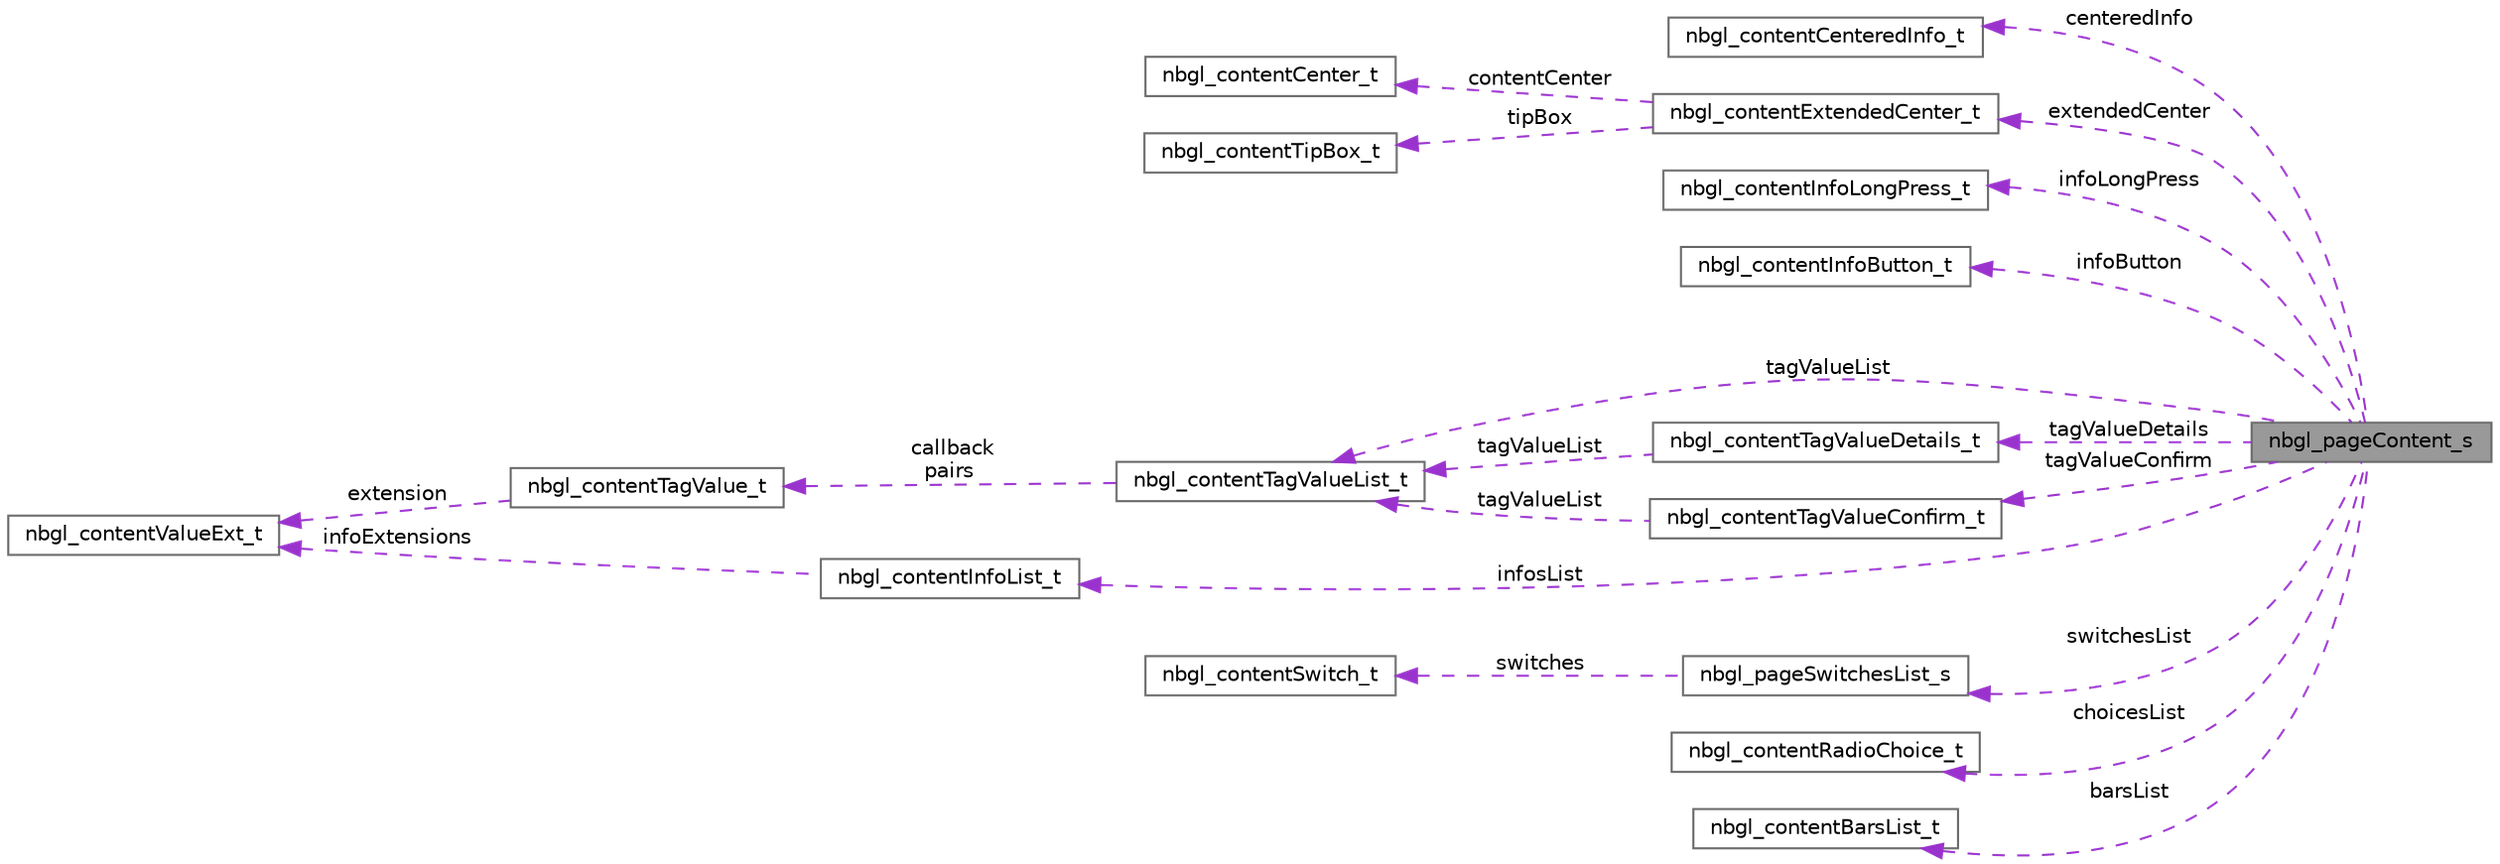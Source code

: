digraph "nbgl_pageContent_s"
{
 // LATEX_PDF_SIZE
  bgcolor="transparent";
  edge [fontname=Helvetica,fontsize=10,labelfontname=Helvetica,labelfontsize=10];
  node [fontname=Helvetica,fontsize=10,shape=box,height=0.2,width=0.4];
  rankdir="LR";
  Node1 [label="nbgl_pageContent_s",height=0.2,width=0.4,color="gray40", fillcolor="grey60", style="filled", fontcolor="black",tooltip="This structure contains data to build a page in multi-pages mode (nbgl_pageDrawGenericContent)"];
  Node2 -> Node1 [dir="back",color="darkorchid3",style="dashed",label=" centeredInfo" ];
  Node2 [label="nbgl_contentCenteredInfo_t",height=0.2,width=0.4,color="gray40", fillcolor="white", style="filled",URL="$structnbgl__contentCenteredInfo__t.html",tooltip="This structure contains info to build a centered (vertically and horizontally) area,..."];
  Node3 -> Node1 [dir="back",color="darkorchid3",style="dashed",label=" extendedCenter" ];
  Node3 [label="nbgl_contentExtendedCenter_t",height=0.2,width=0.4,color="gray40", fillcolor="white", style="filled",URL="$structnbgl__contentExtendedCenter__t.html",tooltip="This structure contains data to build a EXTENDED_CENTER content."];
  Node4 -> Node3 [dir="back",color="darkorchid3",style="dashed",label=" contentCenter" ];
  Node4 [label="nbgl_contentCenter_t",height=0.2,width=0.4,color="gray40", fillcolor="white", style="filled",URL="$structnbgl__contentCenter__t.html",tooltip="This structure contains info to build a centered (vertically and horizontally) area,..."];
  Node5 -> Node3 [dir="back",color="darkorchid3",style="dashed",label=" tipBox" ];
  Node5 [label="nbgl_contentTipBox_t",height=0.2,width=0.4,color="gray40", fillcolor="white", style="filled",URL="$structnbgl__contentTipBox__t.html",tooltip="This structure contains data to build a tip-box, on top of a footer, on bottom of a content center."];
  Node6 -> Node1 [dir="back",color="darkorchid3",style="dashed",label=" infoLongPress" ];
  Node6 [label="nbgl_contentInfoLongPress_t",height=0.2,width=0.4,color="gray40", fillcolor="white", style="filled",URL="$structnbgl__contentInfoLongPress__t.html",tooltip="This structure contains data to build a centered info + long press button content."];
  Node7 -> Node1 [dir="back",color="darkorchid3",style="dashed",label=" infoButton" ];
  Node7 [label="nbgl_contentInfoButton_t",height=0.2,width=0.4,color="gray40", fillcolor="white", style="filled",URL="$structnbgl__contentInfoButton__t.html",tooltip="This structure contains data to build a centered info + simple black button content."];
  Node8 -> Node1 [dir="back",color="darkorchid3",style="dashed",label=" tagValueList" ];
  Node8 [label="nbgl_contentTagValueList_t",height=0.2,width=0.4,color="gray40", fillcolor="white", style="filled",URL="$structnbgl__contentTagValueList__t.html",tooltip="This structure contains a list of [tag,value] pairs."];
  Node9 -> Node8 [dir="back",color="darkorchid3",style="dashed",label=" callback\npairs" ];
  Node9 [label="nbgl_contentTagValue_t",height=0.2,width=0.4,color="gray40", fillcolor="white", style="filled",URL="$structnbgl__contentTagValue__t.html",tooltip="This structure contains a [tag,value] pair."];
  Node10 -> Node9 [dir="back",color="darkorchid3",style="dashed",label=" extension" ];
  Node10 [label="nbgl_contentValueExt_t",height=0.2,width=0.4,color="gray40", fillcolor="white", style="filled",URL="$structnbgl__contentValueExt__t.html",tooltip="This structure contains additions to a tag/value pair, to be able to build a screen to display these ..."];
  Node11 -> Node1 [dir="back",color="darkorchid3",style="dashed",label=" tagValueDetails" ];
  Node11 [label="nbgl_contentTagValueDetails_t",height=0.2,width=0.4,color="gray40", fillcolor="white", style="filled",URL="$structnbgl__contentTagValueDetails__t.html",tooltip="This structure contains a [item,value] pair and info about \"details\" button."];
  Node8 -> Node11 [dir="back",color="darkorchid3",style="dashed",label=" tagValueList" ];
  Node12 -> Node1 [dir="back",color="darkorchid3",style="dashed",label=" tagValueConfirm" ];
  Node12 [label="nbgl_contentTagValueConfirm_t",height=0.2,width=0.4,color="gray40", fillcolor="white", style="filled",URL="$structnbgl__contentTagValueConfirm__t.html",tooltip="This structure contains [item,value] pair(s) and info about a potential \"details\" button,..."];
  Node8 -> Node12 [dir="back",color="darkorchid3",style="dashed",label=" tagValueList" ];
  Node13 -> Node1 [dir="back",color="darkorchid3",style="dashed",label=" switchesList" ];
  Node13 [label="nbgl_pageSwitchesList_s",height=0.2,width=0.4,color="gray40", fillcolor="white", style="filled",URL="$structnbgl__pageSwitchesList__s.html",tooltip="This structure contains data to build a SWITCHES_LIST content."];
  Node14 -> Node13 [dir="back",color="darkorchid3",style="dashed",label=" switches" ];
  Node14 [label="nbgl_contentSwitch_t",height=0.2,width=0.4,color="gray40", fillcolor="white", style="filled",URL="$structnbgl__contentSwitch__t.html",tooltip="This structure contains info to build a switch (on the right) with a description (on the left),..."];
  Node15 -> Node1 [dir="back",color="darkorchid3",style="dashed",label=" infosList" ];
  Node15 [label="nbgl_contentInfoList_t",height=0.2,width=0.4,color="gray40", fillcolor="white", style="filled",URL="$structnbgl__contentInfoList__t.html",tooltip="This structure contains data to build a INFOS_LIST content."];
  Node10 -> Node15 [dir="back",color="darkorchid3",style="dashed",label=" infoExtensions" ];
  Node16 -> Node1 [dir="back",color="darkorchid3",style="dashed",label=" choicesList" ];
  Node16 [label="nbgl_contentRadioChoice_t",height=0.2,width=0.4,color="gray40", fillcolor="white", style="filled",URL="$structnbgl__contentRadioChoice__t.html",tooltip="This structure contains a list of names to build a list of radio buttons (on the right part of screen..."];
  Node17 -> Node1 [dir="back",color="darkorchid3",style="dashed",label=" barsList" ];
  Node17 [label="nbgl_contentBarsList_t",height=0.2,width=0.4,color="gray40", fillcolor="white", style="filled",URL="$structnbgl__contentBarsList__t.html",tooltip="This structure contains data to build a BARS_LIST content."];
}
